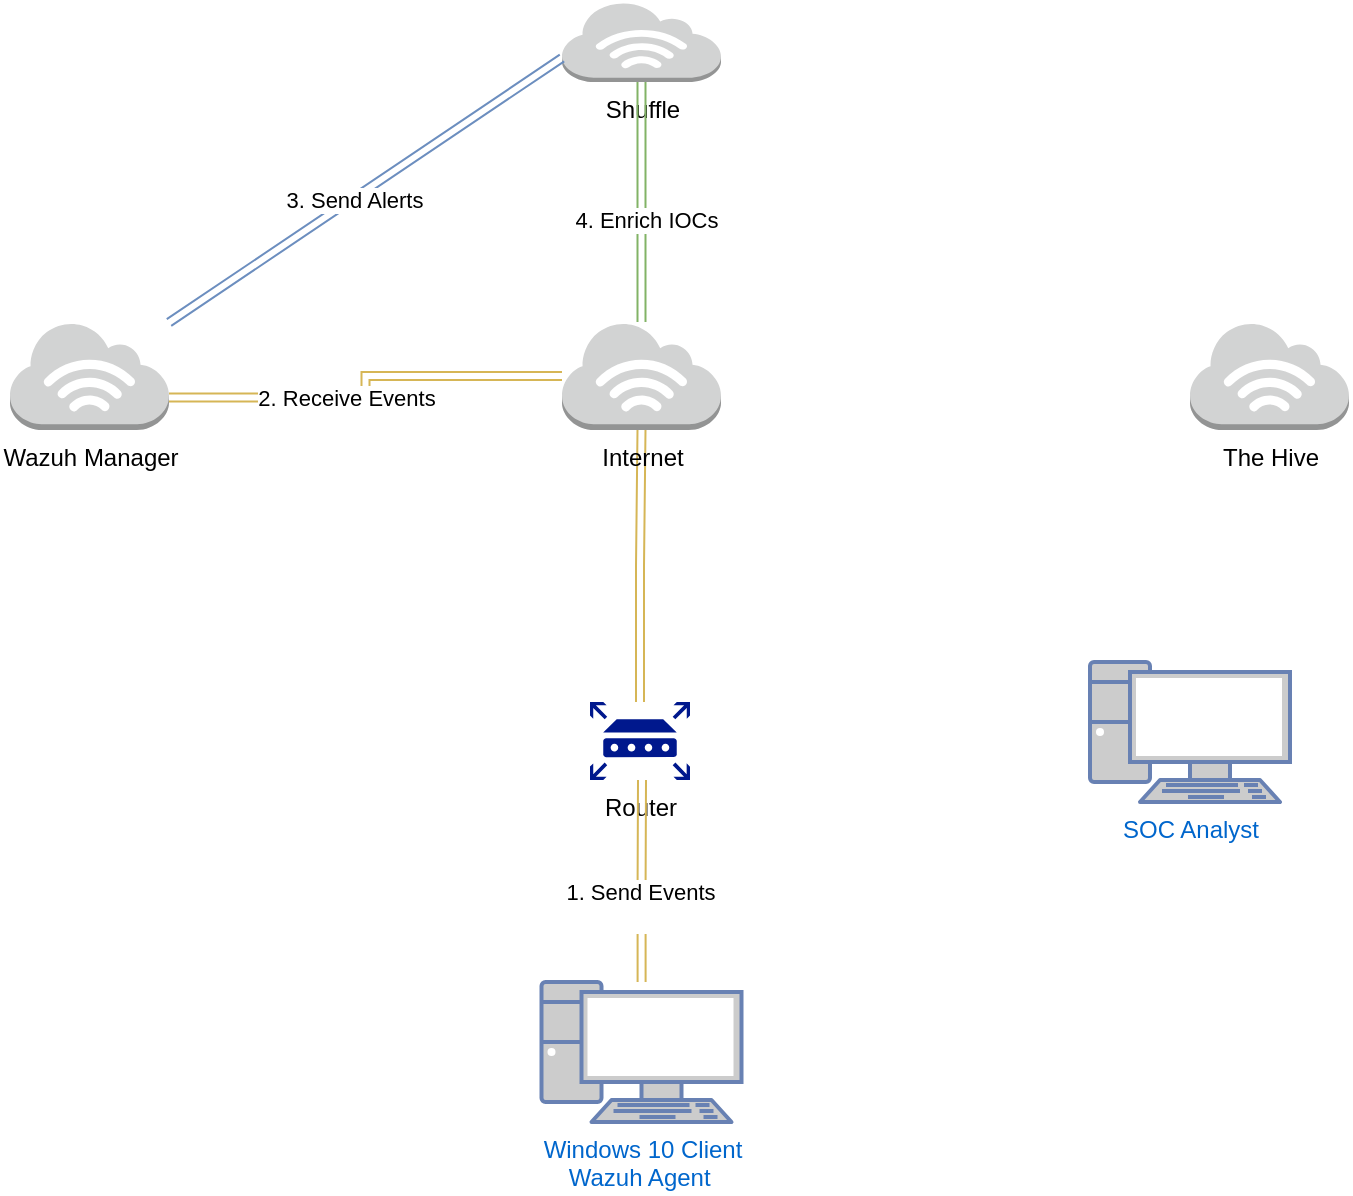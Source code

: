 <mxfile version="24.4.9" type="github">
  <diagram name="Page-1" id="O6B_Zb0vm14IqtCXPeRX">
    <mxGraphModel dx="1434" dy="784" grid="1" gridSize="10" guides="1" tooltips="1" connect="1" arrows="1" fold="1" page="1" pageScale="1" pageWidth="850" pageHeight="1100" math="0" shadow="0">
      <root>
        <mxCell id="0" />
        <mxCell id="1" parent="0" />
        <mxCell id="XZ4pZrW2lOcdoJRMUi_P-1" value="Windows 10 Client&lt;div&gt;Wazuh Agent&amp;nbsp;&lt;/div&gt;" style="fontColor=#0066CC;verticalAlign=top;verticalLabelPosition=bottom;labelPosition=center;align=center;html=1;outlineConnect=0;fillColor=#CCCCCC;strokeColor=#6881B3;gradientColor=none;gradientDirection=north;strokeWidth=2;shape=mxgraph.networks.pc;" vertex="1" parent="1">
          <mxGeometry x="365.75" y="550" width="100" height="70" as="geometry" />
        </mxCell>
        <mxCell id="XZ4pZrW2lOcdoJRMUi_P-11" style="edgeStyle=orthogonalEdgeStyle;rounded=0;orthogonalLoop=1;jettySize=auto;html=1;shape=link;fillColor=#fff2cc;strokeColor=#d6b656;" edge="1" parent="1" source="XZ4pZrW2lOcdoJRMUi_P-2" target="XZ4pZrW2lOcdoJRMUi_P-3">
          <mxGeometry relative="1" as="geometry" />
        </mxCell>
        <mxCell id="XZ4pZrW2lOcdoJRMUi_P-2" value="Router" style="sketch=0;aspect=fixed;pointerEvents=1;shadow=0;dashed=0;html=1;strokeColor=none;labelPosition=center;verticalLabelPosition=bottom;verticalAlign=top;align=center;fillColor=#00188D;shape=mxgraph.mscae.enterprise.router" vertex="1" parent="1">
          <mxGeometry x="390" y="410" width="50" height="39" as="geometry" />
        </mxCell>
        <mxCell id="XZ4pZrW2lOcdoJRMUi_P-3" value="Internet&lt;div&gt;&lt;br&gt;&lt;/div&gt;" style="outlineConnect=0;dashed=0;verticalLabelPosition=bottom;verticalAlign=top;align=center;html=1;shape=mxgraph.aws3.internet_3;fillColor=#D2D3D3;gradientColor=none;" vertex="1" parent="1">
          <mxGeometry x="376" y="220" width="79.5" height="54" as="geometry" />
        </mxCell>
        <mxCell id="XZ4pZrW2lOcdoJRMUi_P-4" value="&lt;div&gt;Wazuh Manager&lt;/div&gt;&lt;div&gt;&lt;br&gt;&lt;/div&gt;" style="outlineConnect=0;dashed=0;verticalLabelPosition=bottom;verticalAlign=top;align=center;html=1;shape=mxgraph.aws3.internet_3;fillColor=#D2D3D3;gradientColor=none;" vertex="1" parent="1">
          <mxGeometry x="100" y="220" width="79.5" height="54" as="geometry" />
        </mxCell>
        <mxCell id="XZ4pZrW2lOcdoJRMUi_P-5" value="The Hive&lt;div&gt;&lt;br&gt;&lt;/div&gt;" style="outlineConnect=0;dashed=0;verticalLabelPosition=bottom;verticalAlign=top;align=center;html=1;shape=mxgraph.aws3.internet_3;fillColor=#D2D3D3;gradientColor=none;" vertex="1" parent="1">
          <mxGeometry x="690" y="220" width="79.5" height="54" as="geometry" />
        </mxCell>
        <mxCell id="XZ4pZrW2lOcdoJRMUi_P-6" value="&lt;div&gt;Shuffle&lt;/div&gt;&lt;div&gt;&lt;br&gt;&lt;/div&gt;" style="outlineConnect=0;dashed=0;verticalLabelPosition=bottom;verticalAlign=top;align=center;html=1;shape=mxgraph.aws3.internet_3;fillColor=#D2D3D3;gradientColor=none;" vertex="1" parent="1">
          <mxGeometry x="376" y="60" width="79.5" height="40" as="geometry" />
        </mxCell>
        <mxCell id="XZ4pZrW2lOcdoJRMUi_P-8" value="SOC Analyst&lt;div&gt;&lt;br&gt;&lt;/div&gt;" style="fontColor=#0066CC;verticalAlign=top;verticalLabelPosition=bottom;labelPosition=center;align=center;html=1;outlineConnect=0;fillColor=#CCCCCC;strokeColor=#6881B3;gradientColor=none;gradientDirection=north;strokeWidth=2;shape=mxgraph.networks.pc;" vertex="1" parent="1">
          <mxGeometry x="640" y="390" width="100" height="70" as="geometry" />
        </mxCell>
        <mxCell id="XZ4pZrW2lOcdoJRMUi_P-9" style="edgeStyle=orthogonalEdgeStyle;rounded=0;orthogonalLoop=1;jettySize=auto;html=1;entryX=0.52;entryY=1;entryDx=0;entryDy=0;entryPerimeter=0;startArrow=classic;startFill=1;shape=link;fillColor=#fff2cc;strokeColor=#d6b656;" edge="1" parent="1" source="XZ4pZrW2lOcdoJRMUi_P-1" target="XZ4pZrW2lOcdoJRMUi_P-2">
          <mxGeometry relative="1" as="geometry" />
        </mxCell>
        <mxCell id="XZ4pZrW2lOcdoJRMUi_P-10" value="1. Send Events&lt;div&gt;&lt;br&gt;&lt;/div&gt;" style="edgeLabel;html=1;align=center;verticalAlign=middle;resizable=0;points=[];" vertex="1" connectable="0" parent="XZ4pZrW2lOcdoJRMUi_P-9">
          <mxGeometry x="-0.249" y="1" relative="1" as="geometry">
            <mxPoint as="offset" />
          </mxGeometry>
        </mxCell>
        <mxCell id="XZ4pZrW2lOcdoJRMUi_P-12" style="edgeStyle=orthogonalEdgeStyle;rounded=0;orthogonalLoop=1;jettySize=auto;html=1;entryX=1;entryY=0.7;entryDx=0;entryDy=0;entryPerimeter=0;shape=link;fillColor=#fff2cc;strokeColor=#d6b656;" edge="1" parent="1" source="XZ4pZrW2lOcdoJRMUi_P-3" target="XZ4pZrW2lOcdoJRMUi_P-4">
          <mxGeometry relative="1" as="geometry" />
        </mxCell>
        <mxCell id="XZ4pZrW2lOcdoJRMUi_P-13" value="2. Receive Events" style="edgeLabel;html=1;align=center;verticalAlign=middle;resizable=0;points=[];" vertex="1" connectable="0" parent="XZ4pZrW2lOcdoJRMUi_P-12">
          <mxGeometry x="0.146" relative="1" as="geometry">
            <mxPoint as="offset" />
          </mxGeometry>
        </mxCell>
        <mxCell id="XZ4pZrW2lOcdoJRMUi_P-15" style="rounded=0;orthogonalLoop=1;jettySize=auto;html=1;entryX=0;entryY=0.7;entryDx=0;entryDy=0;entryPerimeter=0;shape=link;fillColor=#dae8fc;strokeColor=#6c8ebf;" edge="1" parent="1" source="XZ4pZrW2lOcdoJRMUi_P-4" target="XZ4pZrW2lOcdoJRMUi_P-6">
          <mxGeometry relative="1" as="geometry" />
        </mxCell>
        <mxCell id="XZ4pZrW2lOcdoJRMUi_P-16" value="3. Send Alerts" style="edgeLabel;html=1;align=center;verticalAlign=middle;resizable=0;points=[];" vertex="1" connectable="0" parent="XZ4pZrW2lOcdoJRMUi_P-15">
          <mxGeometry x="-0.063" y="-1" relative="1" as="geometry">
            <mxPoint as="offset" />
          </mxGeometry>
        </mxCell>
        <mxCell id="XZ4pZrW2lOcdoJRMUi_P-17" style="edgeStyle=orthogonalEdgeStyle;rounded=0;orthogonalLoop=1;jettySize=auto;html=1;entryX=0.5;entryY=1;entryDx=0;entryDy=0;entryPerimeter=0;shape=link;fillColor=#d5e8d4;strokeColor=#82b366;" edge="1" parent="1" source="XZ4pZrW2lOcdoJRMUi_P-3" target="XZ4pZrW2lOcdoJRMUi_P-6">
          <mxGeometry relative="1" as="geometry" />
        </mxCell>
        <mxCell id="XZ4pZrW2lOcdoJRMUi_P-18" value="4. Enrich IOCs" style="edgeLabel;html=1;align=center;verticalAlign=middle;resizable=0;points=[];" vertex="1" connectable="0" parent="XZ4pZrW2lOcdoJRMUi_P-17">
          <mxGeometry x="-0.15" y="-2" relative="1" as="geometry">
            <mxPoint as="offset" />
          </mxGeometry>
        </mxCell>
      </root>
    </mxGraphModel>
  </diagram>
</mxfile>
